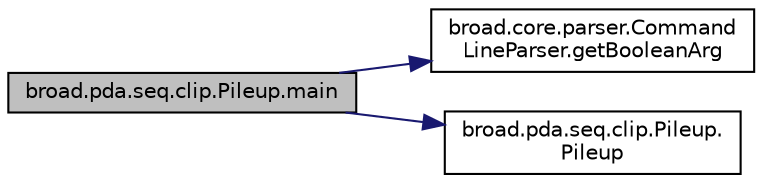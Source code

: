 digraph "broad.pda.seq.clip.Pileup.main"
{
  edge [fontname="Helvetica",fontsize="10",labelfontname="Helvetica",labelfontsize="10"];
  node [fontname="Helvetica",fontsize="10",shape=record];
  rankdir="LR";
  Node1 [label="broad.pda.seq.clip.Pileup.main",height=0.2,width=0.4,color="black", fillcolor="grey75", style="filled" fontcolor="black"];
  Node1 -> Node2 [color="midnightblue",fontsize="10",style="solid"];
  Node2 [label="broad.core.parser.Command\lLineParser.getBooleanArg",height=0.2,width=0.4,color="black", fillcolor="white", style="filled",URL="$classbroad_1_1core_1_1parser_1_1_command_line_parser.html#a5776bb75022365597c4f147f1c4f04d0"];
  Node1 -> Node3 [color="midnightblue",fontsize="10",style="solid"];
  Node3 [label="broad.pda.seq.clip.Pileup.\lPileup",height=0.2,width=0.4,color="black", fillcolor="white", style="filled",URL="$classbroad_1_1pda_1_1seq_1_1clip_1_1_pileup.html#a21189ad218d6b720b568c74b4270884d"];
}
